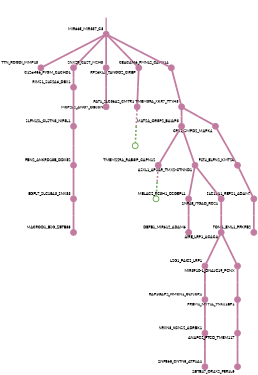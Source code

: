strict digraph  {
graph[splines=false]; nodesep=0.7; rankdir=TB; ranksep=0.6; forcelabels=true; dpi=600; size=2.5;
0 [color="#c27ba0ff", fillcolor="#c27ba0ff", fixedsize=true, fontname=Lato, fontsize="12pt", height="0.25", label="", penwidth=3, shape=circle, style=filled, xlabel=MIR665_MIR337_C3];
5 [color="#c27ba0ff", fillcolor="#c27ba0ff", fixedsize=true, fontname=Lato, fontsize="12pt", height="0.25", label="", penwidth=3, shape=circle, style=filled, xlabel=TTN_ROGDI_MMP13];
15 [color="#c27ba0ff", fillcolor="#c27ba0ff", fixedsize=true, fontname=Lato, fontsize="12pt", height="0.25", label="", penwidth=3, shape=circle, style=filled, xlabel=C12orf56_PYGM_CACHD1];
16 [color="#c27ba0ff", fillcolor="#c27ba0ff", fixedsize=true, fontname=Lato, fontsize="12pt", height="0.25", label="", penwidth=3, shape=circle, style=filled, xlabel=SNX29_CAST_MSH3];
22 [color="#c27ba0ff", fillcolor="#c27ba0ff", fixedsize=true, fontname=Lato, fontsize="12pt", height="0.25", label="", penwidth=3, shape=circle, style=filled, xlabel=RPS6KL1_TANGO2_CIRBP];
28 [color="#c27ba0ff", fillcolor="#c27ba0ff", fixedsize=true, fontname=Lato, fontsize="12pt", height="0.25", label="", penwidth=3, shape=circle, style=filled, xlabel=CEACAM6_FMNL2_CAPN14];
1 [color="#c27ba0ff", fillcolor="#c27ba0ff", fixedsize=true, fontname=Lato, fontsize="12pt", height="0.25", label="", penwidth=3, shape=circle, style=filled, xlabel=NRXN3_KCNS2_ADRBK1];
12 [color="#c27ba0ff", fillcolor="#c27ba0ff", fixedsize=true, fontname=Lato, fontsize="12pt", height="0.25", label="", penwidth=3, shape=circle, style=filled, xlabel=ZNF865_CNTN5_ATP1A1];
2 [color="#c27ba0ff", fillcolor="#c27ba0ff", fixedsize=true, fontname=Lato, fontsize="12pt", height="0.25", label="", penwidth=3, shape=circle, style=filled, xlabel=SLFN12L_CLSTN3_NIF3L1];
27 [color="#c27ba0ff", fillcolor="#c27ba0ff", fixedsize=true, fontname=Lato, fontsize="12pt", height="0.25", label="", penwidth=3, shape=circle, style=filled, xlabel=FBN2_ANKRD13B_DDX52];
3 [color="#c27ba0ff", fillcolor="#c27ba0ff", fixedsize=true, fontname=Lato, fontsize="12pt", height="0.25", label="", penwidth=3, shape=circle, style=filled, xlabel=MBLAC2_RC3H1_OSGEPL1];
7 [color="#c27ba0ff", fillcolor="#c27ba0ff", fixedsize=true, fontname=Lato, fontsize="12pt", height="0.25", label="", penwidth=3, shape=circle, style=filled, xlabel=DEFB1_MIR612_ADAM6];
6 [color="#c27ba0ff", fillcolor="#c27ba0ff", fixedsize=true, fontname=Lato, fontsize="12pt", height="0.25", label="", penwidth=3, shape=circle, style=filled, xlabel=EGFL7_SLC18A3_SNX33];
14 [color="#c27ba0ff", fillcolor="#c27ba0ff", fixedsize=true, fontname=Lato, fontsize="12pt", height="0.25", label="", penwidth=3, shape=circle, style=filled, xlabel=MACROD1_BSG_ZBTB38];
8 [color="#c27ba0ff", fillcolor="#c27ba0ff", fixedsize=true, fontname=Lato, fontsize="12pt", height="0.25", label="", penwidth=3, shape=circle, style=filled, xlabel=SLC16A1_REPS1_ADAM7];
25 [color="#c27ba0ff", fillcolor="#c27ba0ff", fixedsize=true, fontname=Lato, fontsize="12pt", height="0.25", label="", penwidth=3, shape=circle, style=filled, xlabel=TOM1_EML1_PFKFB2];
9 [color="#c27ba0ff", fillcolor="#c27ba0ff", fixedsize=true, fontname=Lato, fontsize="12pt", height="0.25", label="", penwidth=3, shape=circle, style=filled, xlabel=FAT1_SLC36A2_CMTR1];
33 [color="#6aa84fff", fillcolor="#6aa84fff", fixedsize=true, fontname=Lato, fontsize="12pt", height="0.25", label="", penwidth=3, shape=circle, style=solid, xlabel=""];
10 [color="#c27ba0ff", fillcolor="#c27ba0ff", fixedsize=true, fontname=Lato, fontsize="12pt", height="0.25", label="", penwidth=3, shape=circle, style=filled, xlabel=LSG1_PAICS_LRP1];
21 [color="#c27ba0ff", fillcolor="#c27ba0ff", fixedsize=true, fontname=Lato, fontsize="12pt", height="0.25", label="", penwidth=3, shape=circle, style=filled, xlabel=RAP1GAP2_HMCN1_GLTSCR1];
11 [color="#c27ba0ff", fillcolor="#c27ba0ff", fixedsize=true, fontname=Lato, fontsize="12pt", height="0.25", label="", penwidth=3, shape=circle, style=filled, xlabel=TMEM39A_XKR7_TTYH3];
30 [color="#c27ba0ff", fillcolor="#c27ba0ff", fixedsize=true, fontname=Lato, fontsize="12pt", height="0.25", label="", penwidth=3, shape=circle, style=filled, xlabel=MAT2A_OR5P2_BAIAP3];
32 [color="#c27ba0ff", fillcolor="#c27ba0ff", fixedsize=true, fontname=Lato, fontsize="12pt", height="0.25", label="", penwidth=3, shape=circle, style=filled, xlabel=CPS1_SMPD2_MAPK4];
13 [color="#c27ba0ff", fillcolor="#c27ba0ff", fixedsize=true, fontname=Lato, fontsize="12pt", height="0.25", label="", penwidth=3, shape=circle, style=filled, xlabel=FREM1_MYT1L_TNKS1BP1];
20 [color="#c27ba0ff", fillcolor="#c27ba0ff", fixedsize=true, fontname=Lato, fontsize="12pt", height="0.25", label="", penwidth=3, shape=circle, style=filled, xlabel=ANAPC2_FTCD_TMEM117];
31 [color="#c27ba0ff", fillcolor="#c27ba0ff", fixedsize=true, fontname=Lato, fontsize="12pt", height="0.25", label="", penwidth=3, shape=circle, style=filled, xlabel=RIMS1_SLC2A6_DBX1];
4 [color="#c27ba0ff", fillcolor="#c27ba0ff", fixedsize=true, fontname=Lato, fontsize="12pt", height="0.25", label="", penwidth=3, shape=circle, style=filled, xlabel=MCF2L2_ANO7_OBSCN];
17 [color="#c27ba0ff", fillcolor="#c27ba0ff", fixedsize=true, fontname=Lato, fontsize="12pt", height="0.25", label="", penwidth=3, shape=circle, style=filled, xlabel=TMEM229A_RAB3IP_CAPN12];
34 [color="#6aa84fff", fillcolor="#6aa84fff", fixedsize=true, fontname=Lato, fontsize="12pt", height="0.25", label="", penwidth=3, shape=circle, style=solid, xlabel=""];
19 [color="#c27ba0ff", fillcolor="#c27ba0ff", fixedsize=true, fontname=Lato, fontsize="12pt", height="0.25", label="", penwidth=3, shape=circle, style=filled, xlabel=ZNF48_ITGAD_ROS1];
29 [color="#c27ba0ff", fillcolor="#c27ba0ff", fixedsize=true, fontname=Lato, fontsize="12pt", height="0.25", label="", penwidth=3, shape=circle, style=filled, xlabel=AIRE_LRP1_ACACA];
18 [color="#c27ba0ff", fillcolor="#c27ba0ff", fixedsize=true, fontname=Lato, fontsize="12pt", height="0.25", label="", penwidth=3, shape=circle, style=filled, xlabel=ZBTB47_OR4X2_FER1L5];
23 [color="#c27ba0ff", fillcolor="#c27ba0ff", fixedsize=true, fontname=Lato, fontsize="12pt", height="0.25", label="", penwidth=3, shape=circle, style=filled, xlabel="MIR3910-1_DNAJC19_PCNX"];
24 [color="#c27ba0ff", fillcolor="#c27ba0ff", fixedsize=true, fontname=Lato, fontsize="12pt", height="0.25", label="", penwidth=3, shape=circle, style=filled, xlabel=FLT4_ELFN2_KMT2C];
26 [color="#c27ba0ff", fillcolor="#c27ba0ff", fixedsize=true, fontname=Lato, fontsize="12pt", height="0.25", label="", penwidth=3, shape=circle, style=filled, xlabel="ASXL1_AP1AR_TMX2-CTNND1"];
normal [label="", penwidth=3, style=invis, xlabel=MIR665_MIR337_C3];
0 -> 5  [arrowsize=0, color="#c27ba0ff;0.5:#c27ba0ff", minlen="2.0", penwidth="5.5", style=solid];
0 -> 15  [arrowsize=0, color="#c27ba0ff;0.5:#c27ba0ff", minlen="2.0", penwidth="5.5", style=solid];
0 -> 16  [arrowsize=0, color="#c27ba0ff;0.5:#c27ba0ff", minlen="2.0", penwidth="5.5", style=solid];
0 -> 22  [arrowsize=0, color="#c27ba0ff;0.5:#c27ba0ff", minlen="2.0", penwidth="5.5", style=solid];
0 -> 28  [arrowsize=0, color="#c27ba0ff;0.5:#c27ba0ff", minlen="2.0", penwidth="5.5", style=solid];
15 -> 31  [arrowsize=0, color="#c27ba0ff;0.5:#c27ba0ff", minlen="1.399999976158142", penwidth="5.5", style=solid];
16 -> 4  [arrowsize=0, color="#c27ba0ff;0.5:#c27ba0ff", minlen="2.0", penwidth="5.5", style=solid];
22 -> 9  [arrowsize=0, color="#c27ba0ff;0.5:#c27ba0ff", minlen="2.0", penwidth="5.5", style=solid];
28 -> 11  [arrowsize=0, color="#c27ba0ff;0.5:#c27ba0ff", minlen="2.0", penwidth="5.5", style=solid];
1 -> 12  [arrowsize=0, color="#c27ba0ff;0.5:#c27ba0ff", minlen="2.0", penwidth="5.5", style=solid];
2 -> 27  [arrowsize=0, color="#c27ba0ff;0.5:#c27ba0ff", minlen="2.0", penwidth="5.5", style=solid];
27 -> 6  [arrowsize=0, color="#c27ba0ff;0.5:#c27ba0ff", minlen="2.0", penwidth="5.5", style=solid];
3 -> 7  [arrowsize=0, color="#c27ba0ff;0.5:#c27ba0ff", minlen="2.0", penwidth="5.5", style=solid];
6 -> 14  [arrowsize=0, color="#c27ba0ff;0.5:#c27ba0ff", minlen="2.0", penwidth="5.5", style=solid];
8 -> 25  [arrowsize=0, color="#c27ba0ff;0.5:#c27ba0ff", minlen="2.0", penwidth="5.5", style=solid];
9 -> 33  [arrowsize=0, color="#c27ba0ff;0.5:#6aa84fff", minlen="2.0", penwidth=5, style=dashed];
10 -> 21  [arrowsize=0, color="#c27ba0ff;0.5:#c27ba0ff", minlen="2.0", penwidth="5.5", style=solid];
21 -> 1  [arrowsize=0, color="#c27ba0ff;0.5:#c27ba0ff", minlen="2.0", penwidth="5.5", style=solid];
11 -> 30  [arrowsize=0, color="#c27ba0ff;0.5:#c27ba0ff", minlen="1.600000023841858", penwidth="5.5", style=solid];
11 -> 32  [arrowsize=0, color="#c27ba0ff;0.5:#c27ba0ff", minlen="1.0", penwidth="5.5", style=solid];
30 -> 17  [arrowsize=0, color="#c27ba0ff;0.5:#c27ba0ff", minlen="2.0", penwidth="5.5", style=solid];
30 -> 26  [arrowsize=0, color="#c27ba0ff;0.5:#c27ba0ff", minlen="2.0", penwidth="5.5", style=solid];
32 -> 24  [arrowsize=0, color="#c27ba0ff;0.5:#c27ba0ff", minlen="2.0", penwidth="5.5", style=solid];
13 -> 20  [arrowsize=0, color="#c27ba0ff;0.5:#c27ba0ff", minlen="2.0", penwidth="5.5", style=solid];
20 -> 18  [arrowsize=0, color="#c27ba0ff;0.5:#c27ba0ff", minlen="2.0", penwidth="5.5", style=solid];
31 -> 2  [arrowsize=0, color="#c27ba0ff;0.5:#c27ba0ff", minlen="2.0", penwidth="5.5", style=solid];
17 -> 34  [arrowsize=0, color="#c27ba0ff;0.5:#6aa84fff", minlen="2.0", penwidth=5, style=dashed];
19 -> 29  [arrowsize=0, color="#c27ba0ff;0.5:#c27ba0ff", minlen="2.0", penwidth="5.5", style=solid];
29 -> 10  [arrowsize=0, color="#c27ba0ff;0.5:#c27ba0ff", minlen="2.0", penwidth="5.5", style=solid];
29 -> 23  [arrowsize=0, color="#c27ba0ff;0.5:#c27ba0ff", minlen="2.0", penwidth="5.5", style=solid];
23 -> 13  [arrowsize=0, color="#c27ba0ff;0.5:#c27ba0ff", minlen="2.0", penwidth="5.5", style=solid];
24 -> 8  [arrowsize=0, color="#c27ba0ff;0.5:#c27ba0ff", minlen="2.0", penwidth="5.5", style=solid];
26 -> 3  [arrowsize=0, color="#c27ba0ff;0.5:#c27ba0ff", minlen="2.0", penwidth="5.5", style=solid];
26 -> 19  [arrowsize=0, color="#c27ba0ff;0.5:#c27ba0ff", minlen="2.0", penwidth="5.5", style=solid];
normal -> 0  [arrowsize=0, color="#c27ba0ff", label="", penwidth=4, style=solid];
}
